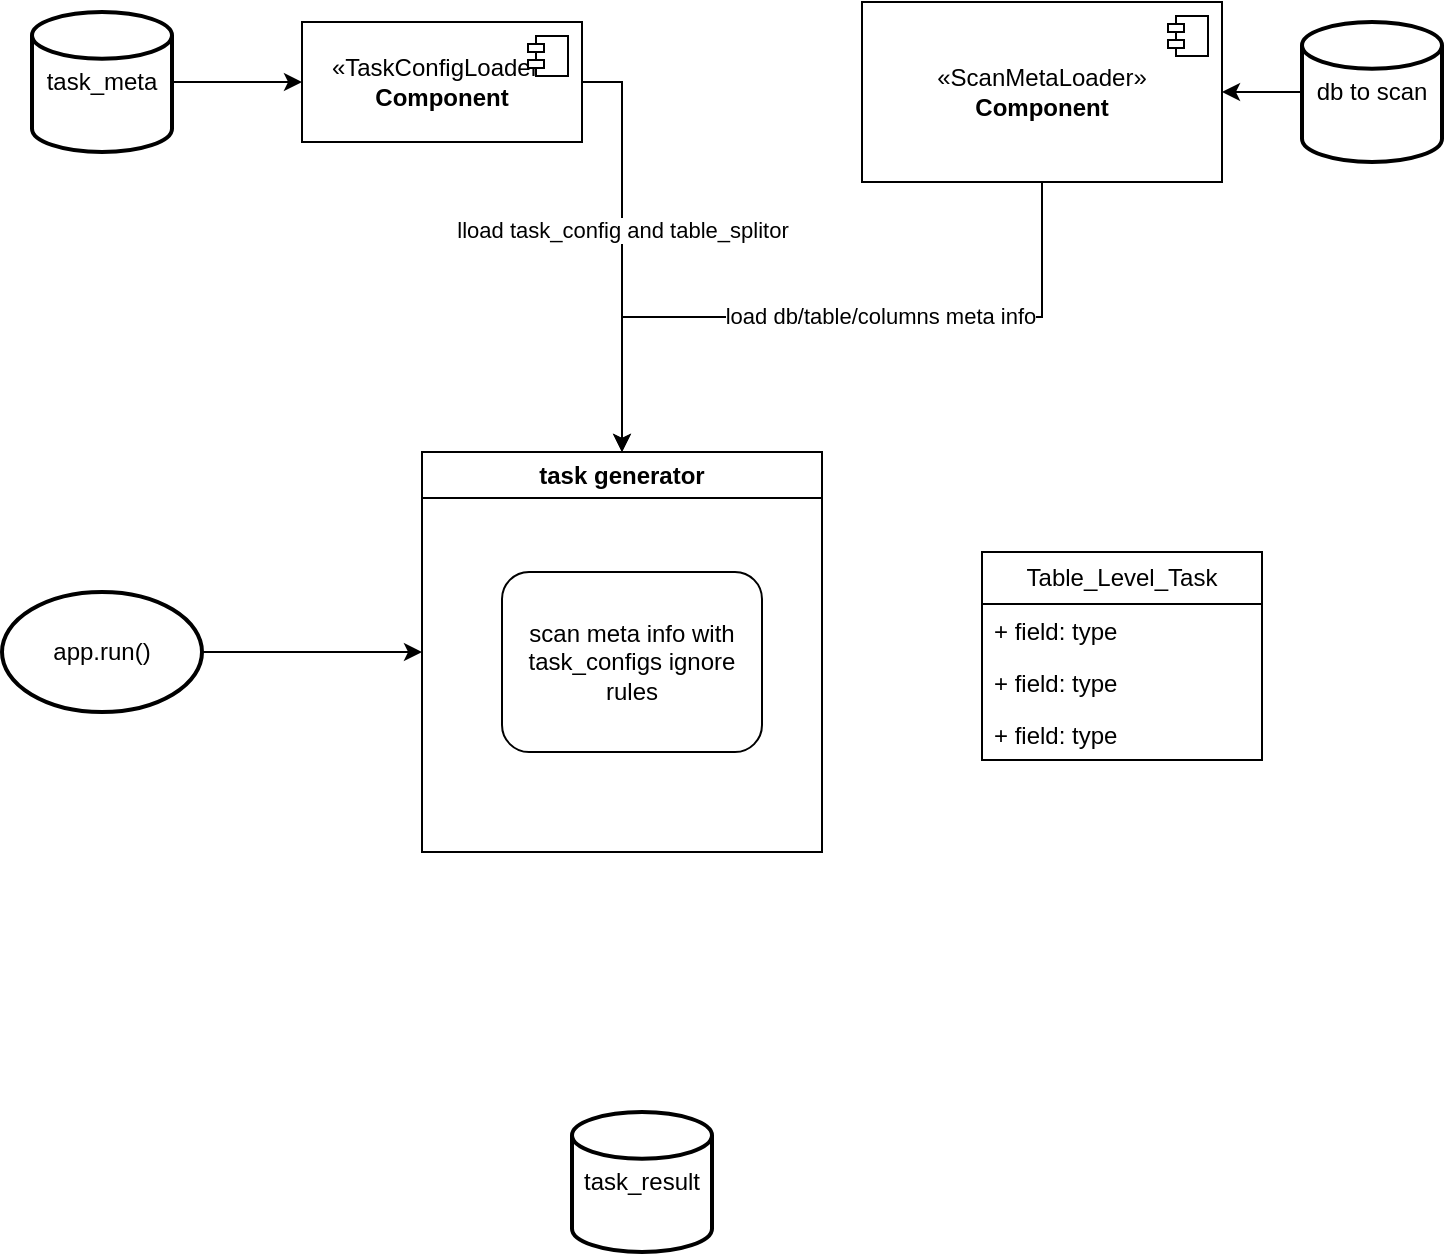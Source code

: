 <mxfile version="22.1.5" type="github">
  <diagram id="C5RBs43oDa-KdzZeNtuy" name="Page-1">
    <mxGraphModel dx="1467" dy="800" grid="1" gridSize="10" guides="1" tooltips="1" connect="1" arrows="1" fold="1" page="1" pageScale="1" pageWidth="827" pageHeight="1169" math="0" shadow="0">
      <root>
        <mxCell id="WIyWlLk6GJQsqaUBKTNV-0" />
        <mxCell id="WIyWlLk6GJQsqaUBKTNV-1" parent="WIyWlLk6GJQsqaUBKTNV-0" />
        <mxCell id="-YLz3ERWtDPP97lk-IGL-17" style="edgeStyle=orthogonalEdgeStyle;rounded=0;orthogonalLoop=1;jettySize=auto;html=1;exitX=1;exitY=0.5;exitDx=0;exitDy=0;exitPerimeter=0;entryX=0;entryY=0.5;entryDx=0;entryDy=0;" edge="1" parent="WIyWlLk6GJQsqaUBKTNV-1" source="-YLz3ERWtDPP97lk-IGL-0" target="-YLz3ERWtDPP97lk-IGL-15">
          <mxGeometry relative="1" as="geometry" />
        </mxCell>
        <mxCell id="-YLz3ERWtDPP97lk-IGL-0" value="task_meta" style="strokeWidth=2;html=1;shape=mxgraph.flowchart.database;whiteSpace=wrap;" vertex="1" parent="WIyWlLk6GJQsqaUBKTNV-1">
          <mxGeometry x="55" y="70" width="70" height="70" as="geometry" />
        </mxCell>
        <mxCell id="-YLz3ERWtDPP97lk-IGL-26" style="edgeStyle=orthogonalEdgeStyle;rounded=0;orthogonalLoop=1;jettySize=auto;html=1;exitX=0;exitY=0.5;exitDx=0;exitDy=0;exitPerimeter=0;entryX=1;entryY=0.5;entryDx=0;entryDy=0;" edge="1" parent="WIyWlLk6GJQsqaUBKTNV-1" source="-YLz3ERWtDPP97lk-IGL-1" target="-YLz3ERWtDPP97lk-IGL-21">
          <mxGeometry relative="1" as="geometry" />
        </mxCell>
        <mxCell id="-YLz3ERWtDPP97lk-IGL-1" value="db to scan" style="strokeWidth=2;html=1;shape=mxgraph.flowchart.database;whiteSpace=wrap;" vertex="1" parent="WIyWlLk6GJQsqaUBKTNV-1">
          <mxGeometry x="690" y="75" width="70" height="70" as="geometry" />
        </mxCell>
        <mxCell id="-YLz3ERWtDPP97lk-IGL-2" value="task_result" style="strokeWidth=2;html=1;shape=mxgraph.flowchart.database;whiteSpace=wrap;" vertex="1" parent="WIyWlLk6GJQsqaUBKTNV-1">
          <mxGeometry x="325" y="620" width="70" height="70" as="geometry" />
        </mxCell>
        <mxCell id="-YLz3ERWtDPP97lk-IGL-4" style="edgeStyle=orthogonalEdgeStyle;rounded=0;orthogonalLoop=1;jettySize=auto;html=1;exitX=1;exitY=0.5;exitDx=0;exitDy=0;exitPerimeter=0;entryX=0;entryY=0.5;entryDx=0;entryDy=0;" edge="1" parent="WIyWlLk6GJQsqaUBKTNV-1" source="-YLz3ERWtDPP97lk-IGL-3" target="-YLz3ERWtDPP97lk-IGL-5">
          <mxGeometry relative="1" as="geometry">
            <mxPoint x="240" y="330" as="targetPoint" />
          </mxGeometry>
        </mxCell>
        <mxCell id="-YLz3ERWtDPP97lk-IGL-3" value="app.run()" style="strokeWidth=2;html=1;shape=mxgraph.flowchart.start_1;whiteSpace=wrap;" vertex="1" parent="WIyWlLk6GJQsqaUBKTNV-1">
          <mxGeometry x="40" y="360" width="100" height="60" as="geometry" />
        </mxCell>
        <mxCell id="-YLz3ERWtDPP97lk-IGL-5" value="task generator" style="swimlane;whiteSpace=wrap;html=1;" vertex="1" parent="WIyWlLk6GJQsqaUBKTNV-1">
          <mxGeometry x="250" y="290" width="200" height="200" as="geometry" />
        </mxCell>
        <mxCell id="-YLz3ERWtDPP97lk-IGL-10" value="scan meta info with task_configs ignore rules" style="rounded=1;whiteSpace=wrap;html=1;" vertex="1" parent="-YLz3ERWtDPP97lk-IGL-5">
          <mxGeometry x="40" y="60" width="130" height="90" as="geometry" />
        </mxCell>
        <mxCell id="-YLz3ERWtDPP97lk-IGL-18" style="edgeStyle=orthogonalEdgeStyle;rounded=0;orthogonalLoop=1;jettySize=auto;html=1;exitX=1;exitY=0.5;exitDx=0;exitDy=0;" edge="1" parent="WIyWlLk6GJQsqaUBKTNV-1" source="-YLz3ERWtDPP97lk-IGL-15" target="-YLz3ERWtDPP97lk-IGL-5">
          <mxGeometry relative="1" as="geometry" />
        </mxCell>
        <mxCell id="-YLz3ERWtDPP97lk-IGL-20" value="lload task_config and table_splitor" style="edgeLabel;html=1;align=center;verticalAlign=middle;resizable=0;points=[];" vertex="1" connectable="0" parent="-YLz3ERWtDPP97lk-IGL-18">
          <mxGeometry x="-0.081" relative="1" as="geometry">
            <mxPoint as="offset" />
          </mxGeometry>
        </mxCell>
        <mxCell id="-YLz3ERWtDPP97lk-IGL-15" value="«TaskConfigLoader»&lt;br&gt;&lt;b&gt;Component&lt;/b&gt;" style="html=1;dropTarget=0;whiteSpace=wrap;" vertex="1" parent="WIyWlLk6GJQsqaUBKTNV-1">
          <mxGeometry x="190" y="75" width="140" height="60" as="geometry" />
        </mxCell>
        <mxCell id="-YLz3ERWtDPP97lk-IGL-16" value="" style="shape=module;jettyWidth=8;jettyHeight=4;" vertex="1" parent="-YLz3ERWtDPP97lk-IGL-15">
          <mxGeometry x="1" width="20" height="20" relative="1" as="geometry">
            <mxPoint x="-27" y="7" as="offset" />
          </mxGeometry>
        </mxCell>
        <mxCell id="-YLz3ERWtDPP97lk-IGL-23" style="edgeStyle=orthogonalEdgeStyle;rounded=0;orthogonalLoop=1;jettySize=auto;html=1;exitX=0.5;exitY=1;exitDx=0;exitDy=0;entryX=0.5;entryY=0;entryDx=0;entryDy=0;" edge="1" parent="WIyWlLk6GJQsqaUBKTNV-1" source="-YLz3ERWtDPP97lk-IGL-21" target="-YLz3ERWtDPP97lk-IGL-5">
          <mxGeometry relative="1" as="geometry" />
        </mxCell>
        <mxCell id="-YLz3ERWtDPP97lk-IGL-24" value="load db/table/columns meta info" style="edgeLabel;html=1;align=center;verticalAlign=middle;resizable=0;points=[];" vertex="1" connectable="0" parent="-YLz3ERWtDPP97lk-IGL-23">
          <mxGeometry x="-0.131" y="-1" relative="1" as="geometry">
            <mxPoint x="1" as="offset" />
          </mxGeometry>
        </mxCell>
        <mxCell id="-YLz3ERWtDPP97lk-IGL-21" value="«ScanMetaLoader»&lt;br&gt;&lt;b&gt;Component&lt;/b&gt;" style="html=1;dropTarget=0;whiteSpace=wrap;" vertex="1" parent="WIyWlLk6GJQsqaUBKTNV-1">
          <mxGeometry x="470" y="65" width="180" height="90" as="geometry" />
        </mxCell>
        <mxCell id="-YLz3ERWtDPP97lk-IGL-22" value="" style="shape=module;jettyWidth=8;jettyHeight=4;" vertex="1" parent="-YLz3ERWtDPP97lk-IGL-21">
          <mxGeometry x="1" width="20" height="20" relative="1" as="geometry">
            <mxPoint x="-27" y="7" as="offset" />
          </mxGeometry>
        </mxCell>
        <mxCell id="-YLz3ERWtDPP97lk-IGL-33" value="Table_Level_Task" style="swimlane;fontStyle=0;childLayout=stackLayout;horizontal=1;startSize=26;fillColor=none;horizontalStack=0;resizeParent=1;resizeParentMax=0;resizeLast=0;collapsible=1;marginBottom=0;whiteSpace=wrap;html=1;" vertex="1" parent="WIyWlLk6GJQsqaUBKTNV-1">
          <mxGeometry x="530" y="340" width="140" height="104" as="geometry" />
        </mxCell>
        <mxCell id="-YLz3ERWtDPP97lk-IGL-34" value="+ field: type" style="text;strokeColor=none;fillColor=none;align=left;verticalAlign=top;spacingLeft=4;spacingRight=4;overflow=hidden;rotatable=0;points=[[0,0.5],[1,0.5]];portConstraint=eastwest;whiteSpace=wrap;html=1;" vertex="1" parent="-YLz3ERWtDPP97lk-IGL-33">
          <mxGeometry y="26" width="140" height="26" as="geometry" />
        </mxCell>
        <mxCell id="-YLz3ERWtDPP97lk-IGL-35" value="+ field: type" style="text;strokeColor=none;fillColor=none;align=left;verticalAlign=top;spacingLeft=4;spacingRight=4;overflow=hidden;rotatable=0;points=[[0,0.5],[1,0.5]];portConstraint=eastwest;whiteSpace=wrap;html=1;" vertex="1" parent="-YLz3ERWtDPP97lk-IGL-33">
          <mxGeometry y="52" width="140" height="26" as="geometry" />
        </mxCell>
        <mxCell id="-YLz3ERWtDPP97lk-IGL-36" value="+ field: type" style="text;strokeColor=none;fillColor=none;align=left;verticalAlign=top;spacingLeft=4;spacingRight=4;overflow=hidden;rotatable=0;points=[[0,0.5],[1,0.5]];portConstraint=eastwest;whiteSpace=wrap;html=1;" vertex="1" parent="-YLz3ERWtDPP97lk-IGL-33">
          <mxGeometry y="78" width="140" height="26" as="geometry" />
        </mxCell>
      </root>
    </mxGraphModel>
  </diagram>
</mxfile>
